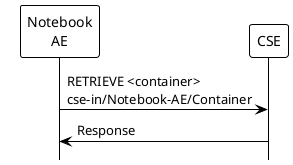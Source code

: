 @startuml
hide footbox
!theme plain
skinparam backgroundcolor transparent

participant "Notebook\nAE" as AE 
participant "CSE" as CSE 

AE -> CSE: RETRIEVE <container>\ncse-in/Notebook-AE/Container
AE <- CSE: Response

@enduml